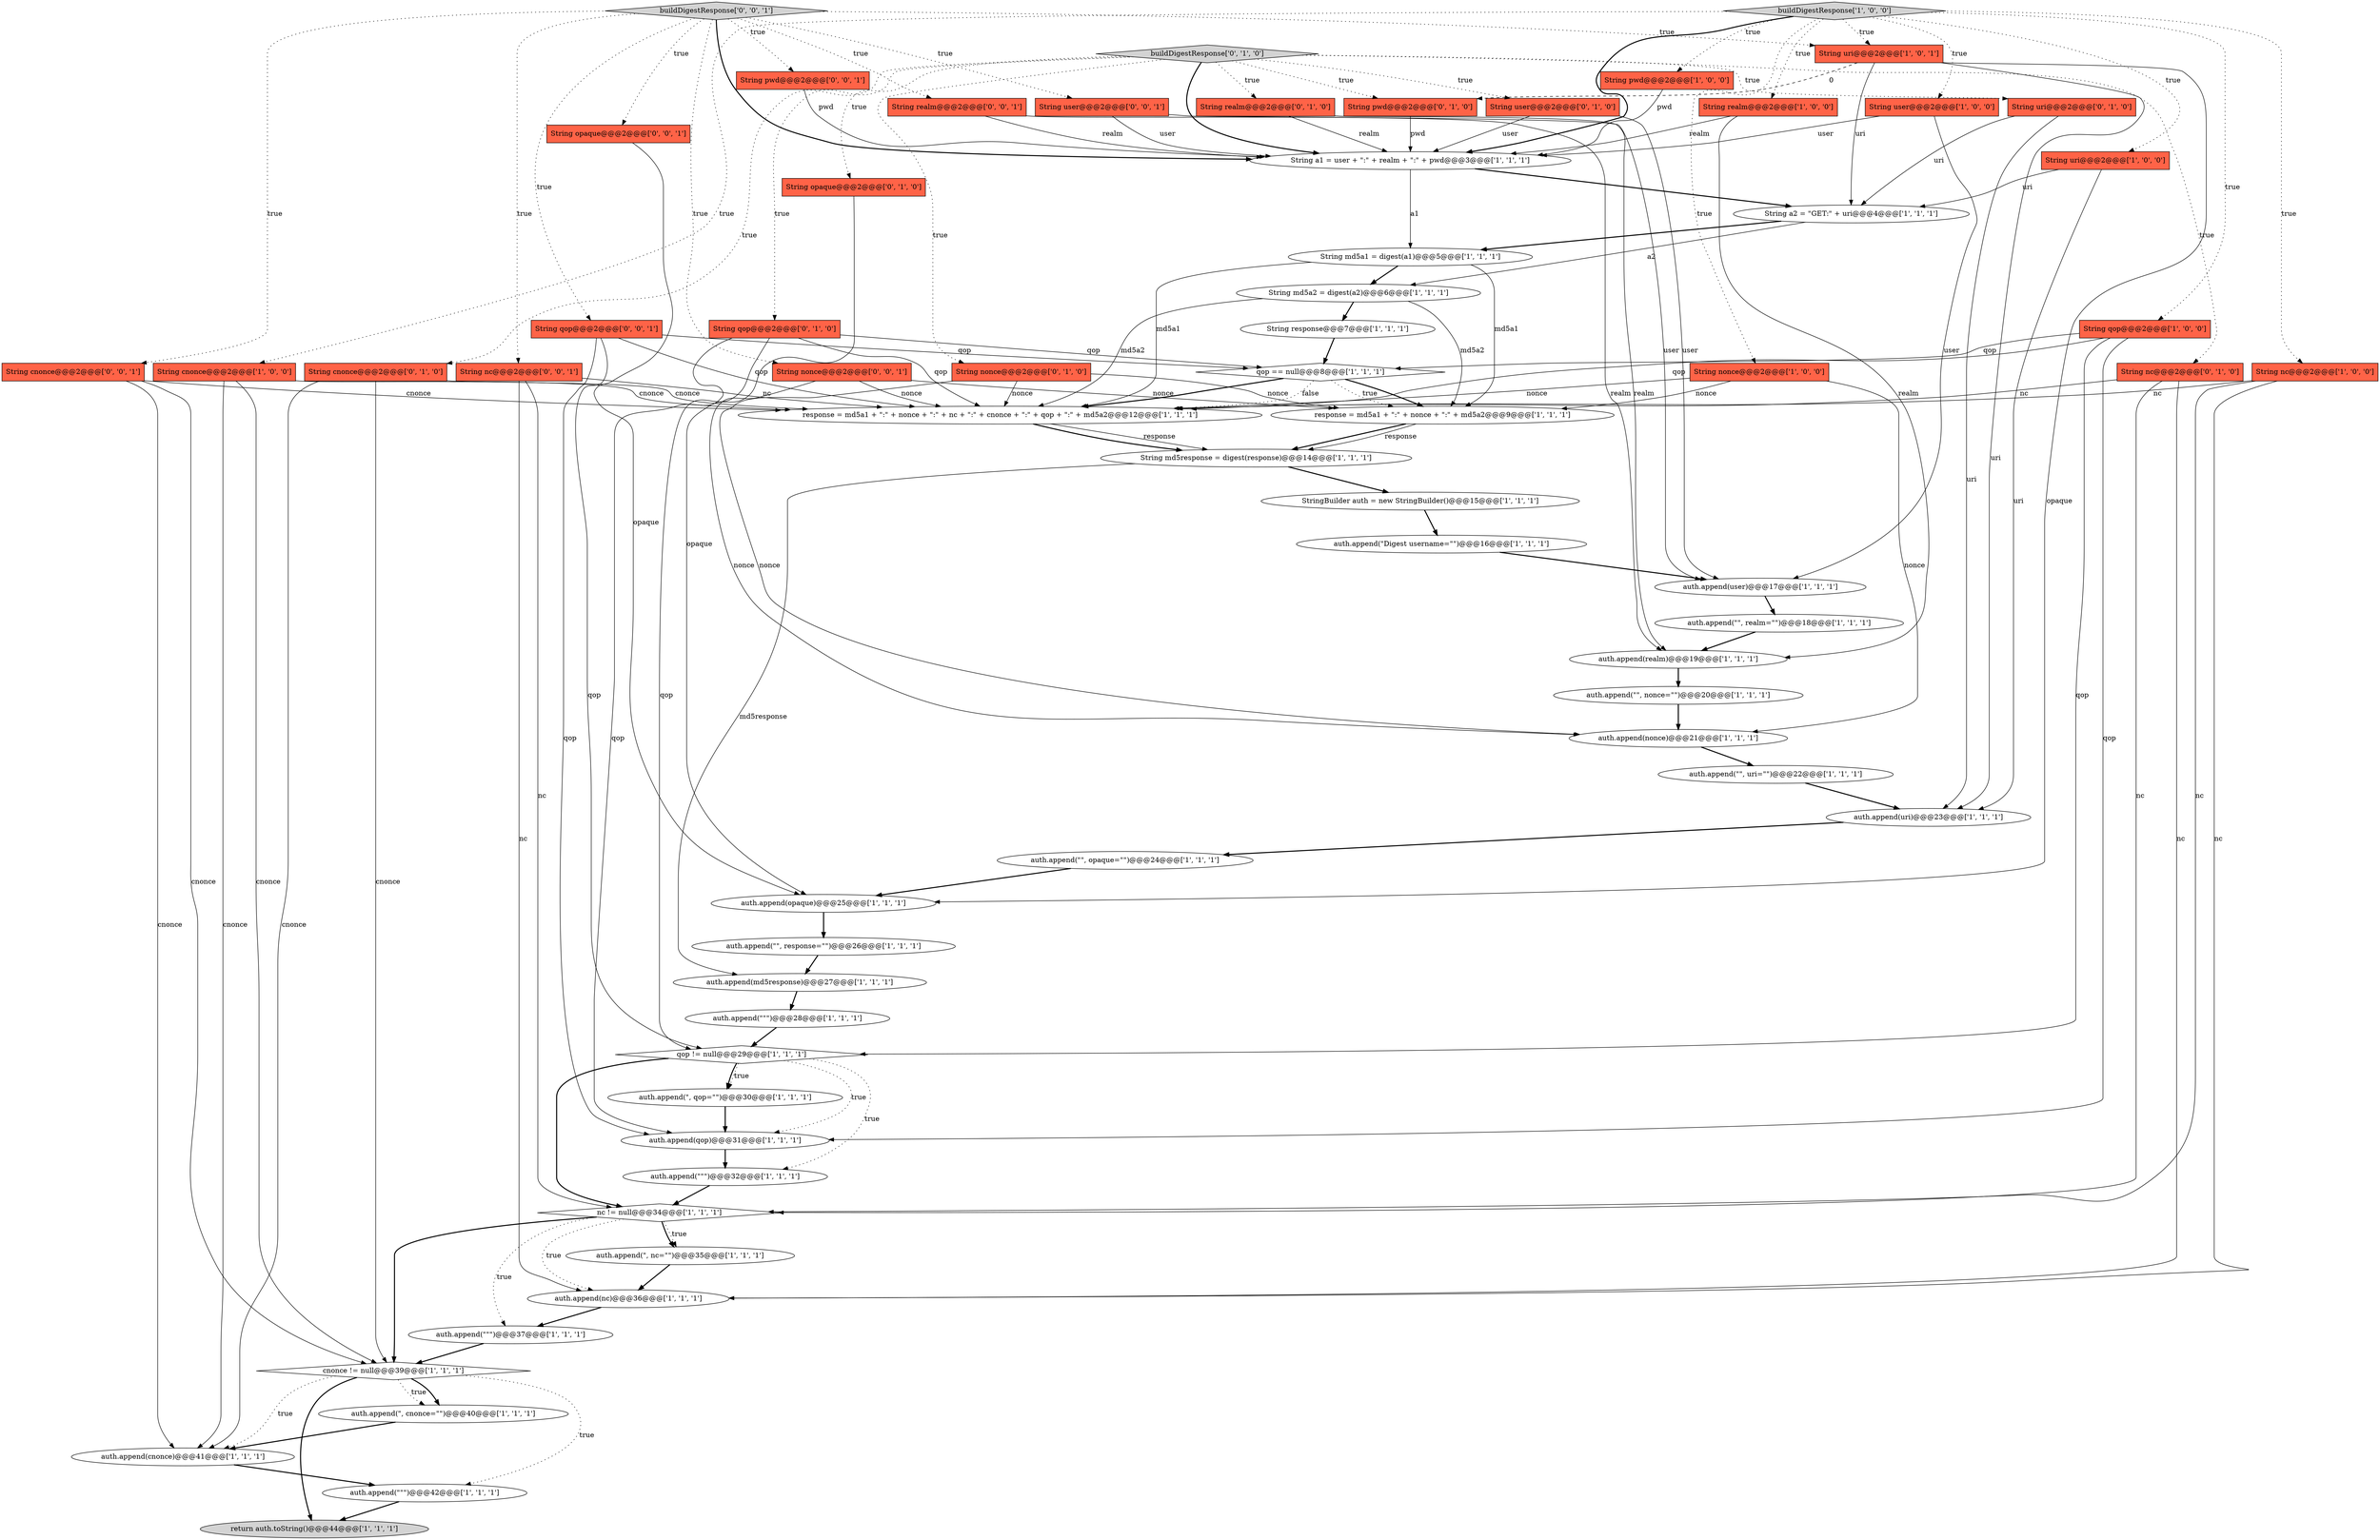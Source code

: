 digraph {
52 [style = filled, label = "String uri@@@2@@@['0', '1', '0']", fillcolor = tomato, shape = box image = "AAA0AAABBB2BBB"];
14 [style = filled, label = "String nc@@@2@@@['1', '0', '0']", fillcolor = tomato, shape = box image = "AAA0AAABBB1BBB"];
30 [style = filled, label = "auth.append(\"\", uri=\"\")@@@22@@@['1', '1', '1']", fillcolor = white, shape = ellipse image = "AAA0AAABBB1BBB"];
5 [style = filled, label = "String nonce@@@2@@@['1', '0', '0']", fillcolor = tomato, shape = box image = "AAA0AAABBB1BBB"];
28 [style = filled, label = "response = md5a1 + \":\" + nonce + \":\" + md5a2@@@9@@@['1', '1', '1']", fillcolor = white, shape = ellipse image = "AAA0AAABBB1BBB"];
12 [style = filled, label = "auth.append(opaque)@@@25@@@['1', '1', '1']", fillcolor = white, shape = ellipse image = "AAA0AAABBB1BBB"];
24 [style = filled, label = "cnonce != null@@@39@@@['1', '1', '1']", fillcolor = white, shape = diamond image = "AAA0AAABBB1BBB"];
35 [style = filled, label = "auth.append(qop)@@@31@@@['1', '1', '1']", fillcolor = white, shape = ellipse image = "AAA0AAABBB1BBB"];
45 [style = filled, label = "auth.append(\", qop=\"\")@@@30@@@['1', '1', '1']", fillcolor = white, shape = ellipse image = "AAA0AAABBB1BBB"];
20 [style = filled, label = "String realm@@@2@@@['1', '0', '0']", fillcolor = tomato, shape = box image = "AAA0AAABBB1BBB"];
39 [style = filled, label = "String a1 = user + \":\" + realm + \":\" + pwd@@@3@@@['1', '1', '1']", fillcolor = white, shape = ellipse image = "AAA0AAABBB1BBB"];
11 [style = filled, label = "auth.append(realm)@@@19@@@['1', '1', '1']", fillcolor = white, shape = ellipse image = "AAA0AAABBB1BBB"];
63 [style = filled, label = "String cnonce@@@2@@@['0', '0', '1']", fillcolor = tomato, shape = box image = "AAA0AAABBB3BBB"];
0 [style = filled, label = "auth.append(nonce)@@@21@@@['1', '1', '1']", fillcolor = white, shape = ellipse image = "AAA0AAABBB1BBB"];
27 [style = filled, label = "String qop@@@2@@@['1', '0', '0']", fillcolor = tomato, shape = box image = "AAA0AAABBB1BBB"];
64 [style = filled, label = "String nonce@@@2@@@['0', '0', '1']", fillcolor = tomato, shape = box image = "AAA0AAABBB3BBB"];
18 [style = filled, label = "String md5response = digest(response)@@@14@@@['1', '1', '1']", fillcolor = white, shape = ellipse image = "AAA0AAABBB1BBB"];
31 [style = filled, label = "auth.append(uri)@@@23@@@['1', '1', '1']", fillcolor = white, shape = ellipse image = "AAA0AAABBB1BBB"];
57 [style = filled, label = "String nc@@@2@@@['0', '0', '1']", fillcolor = tomato, shape = box image = "AAA0AAABBB3BBB"];
37 [style = filled, label = "buildDigestResponse['1', '0', '0']", fillcolor = lightgray, shape = diamond image = "AAA0AAABBB1BBB"];
42 [style = filled, label = "String uri@@@2@@@['1', '0', '1']", fillcolor = tomato, shape = box image = "AAA0AAABBB1BBB"];
25 [style = filled, label = "auth.append(\"\", realm=\"\")@@@18@@@['1', '1', '1']", fillcolor = white, shape = ellipse image = "AAA0AAABBB1BBB"];
58 [style = filled, label = "buildDigestResponse['0', '0', '1']", fillcolor = lightgray, shape = diamond image = "AAA0AAABBB3BBB"];
16 [style = filled, label = "auth.append(user)@@@17@@@['1', '1', '1']", fillcolor = white, shape = ellipse image = "AAA0AAABBB1BBB"];
19 [style = filled, label = "String pwd@@@2@@@['1', '0', '0']", fillcolor = tomato, shape = box image = "AAA0AAABBB1BBB"];
34 [style = filled, label = "nc != null@@@34@@@['1', '1', '1']", fillcolor = white, shape = diamond image = "AAA0AAABBB1BBB"];
44 [style = filled, label = "auth.append(\"\"\")@@@42@@@['1', '1', '1']", fillcolor = white, shape = ellipse image = "AAA0AAABBB1BBB"];
1 [style = filled, label = "response = md5a1 + \":\" + nonce + \":\" + nc + \":\" + cnonce + \":\" + qop + \":\" + md5a2@@@12@@@['1', '1', '1']", fillcolor = white, shape = ellipse image = "AAA0AAABBB1BBB"];
49 [style = filled, label = "String nc@@@2@@@['0', '1', '0']", fillcolor = tomato, shape = box image = "AAA0AAABBB2BBB"];
13 [style = filled, label = "auth.append(\"\", response=\"\")@@@26@@@['1', '1', '1']", fillcolor = white, shape = ellipse image = "AAA0AAABBB1BBB"];
56 [style = filled, label = "String pwd@@@2@@@['0', '0', '1']", fillcolor = tomato, shape = box image = "AAA0AAABBB3BBB"];
33 [style = filled, label = "StringBuilder auth = new StringBuilder()@@@15@@@['1', '1', '1']", fillcolor = white, shape = ellipse image = "AAA0AAABBB1BBB"];
3 [style = filled, label = "auth.append(cnonce)@@@41@@@['1', '1', '1']", fillcolor = white, shape = ellipse image = "AAA0AAABBB1BBB"];
46 [style = filled, label = "String opaque@@@2@@@['0', '1', '0']", fillcolor = tomato, shape = box image = "AAA0AAABBB2BBB"];
6 [style = filled, label = "auth.append(\", cnonce=\"\")@@@40@@@['1', '1', '1']", fillcolor = white, shape = ellipse image = "AAA0AAABBB1BBB"];
21 [style = filled, label = "auth.append(\"\", nonce=\"\")@@@20@@@['1', '1', '1']", fillcolor = white, shape = ellipse image = "AAA0AAABBB1BBB"];
29 [style = filled, label = "String md5a1 = digest(a1)@@@5@@@['1', '1', '1']", fillcolor = white, shape = ellipse image = "AAA0AAABBB1BBB"];
38 [style = filled, label = "auth.append(\"\"\")@@@32@@@['1', '1', '1']", fillcolor = white, shape = ellipse image = "AAA0AAABBB1BBB"];
41 [style = filled, label = "qop == null@@@8@@@['1', '1', '1']", fillcolor = white, shape = diamond image = "AAA0AAABBB1BBB"];
53 [style = filled, label = "String realm@@@2@@@['0', '1', '0']", fillcolor = tomato, shape = box image = "AAA0AAABBB2BBB"];
2 [style = filled, label = "qop != null@@@29@@@['1', '1', '1']", fillcolor = white, shape = diamond image = "AAA0AAABBB1BBB"];
10 [style = filled, label = "String uri@@@2@@@['1', '0', '0']", fillcolor = tomato, shape = box image = "AAA0AAABBB1BBB"];
43 [style = filled, label = "String md5a2 = digest(a2)@@@6@@@['1', '1', '1']", fillcolor = white, shape = ellipse image = "AAA0AAABBB1BBB"];
36 [style = filled, label = "auth.append(\", nc=\"\")@@@35@@@['1', '1', '1']", fillcolor = white, shape = ellipse image = "AAA0AAABBB1BBB"];
60 [style = filled, label = "String opaque@@@2@@@['0', '0', '1']", fillcolor = tomato, shape = box image = "AAA0AAABBB3BBB"];
23 [style = filled, label = "auth.append(\"\"\")@@@37@@@['1', '1', '1']", fillcolor = white, shape = ellipse image = "AAA0AAABBB1BBB"];
61 [style = filled, label = "String user@@@2@@@['0', '0', '1']", fillcolor = tomato, shape = box image = "AAA0AAABBB3BBB"];
9 [style = filled, label = "auth.append(md5response)@@@27@@@['1', '1', '1']", fillcolor = white, shape = ellipse image = "AAA0AAABBB1BBB"];
48 [style = filled, label = "String cnonce@@@2@@@['0', '1', '0']", fillcolor = tomato, shape = box image = "AAA0AAABBB2BBB"];
22 [style = filled, label = "auth.append(\"Digest username=\"\")@@@16@@@['1', '1', '1']", fillcolor = white, shape = ellipse image = "AAA0AAABBB1BBB"];
50 [style = filled, label = "String qop@@@2@@@['0', '1', '0']", fillcolor = tomato, shape = box image = "AAA0AAABBB2BBB"];
17 [style = filled, label = "String response@@@7@@@['1', '1', '1']", fillcolor = white, shape = ellipse image = "AAA0AAABBB1BBB"];
54 [style = filled, label = "buildDigestResponse['0', '1', '0']", fillcolor = lightgray, shape = diamond image = "AAA0AAABBB2BBB"];
4 [style = filled, label = "auth.append(\"\", opaque=\"\")@@@24@@@['1', '1', '1']", fillcolor = white, shape = ellipse image = "AAA0AAABBB1BBB"];
8 [style = filled, label = "auth.append(nc)@@@36@@@['1', '1', '1']", fillcolor = white, shape = ellipse image = "AAA0AAABBB1BBB"];
15 [style = filled, label = "String a2 = \"GET:\" + uri@@@4@@@['1', '1', '1']", fillcolor = white, shape = ellipse image = "AAA0AAABBB1BBB"];
55 [style = filled, label = "String pwd@@@2@@@['0', '1', '0']", fillcolor = tomato, shape = box image = "AAA1AAABBB2BBB"];
51 [style = filled, label = "String user@@@2@@@['0', '1', '0']", fillcolor = tomato, shape = box image = "AAA0AAABBB2BBB"];
7 [style = filled, label = "String cnonce@@@2@@@['1', '0', '0']", fillcolor = tomato, shape = box image = "AAA0AAABBB1BBB"];
59 [style = filled, label = "String qop@@@2@@@['0', '0', '1']", fillcolor = tomato, shape = box image = "AAA0AAABBB3BBB"];
32 [style = filled, label = "String user@@@2@@@['1', '0', '0']", fillcolor = tomato, shape = box image = "AAA0AAABBB1BBB"];
47 [style = filled, label = "String nonce@@@2@@@['0', '1', '0']", fillcolor = tomato, shape = box image = "AAA0AAABBB2BBB"];
26 [style = filled, label = "return auth.toString()@@@44@@@['1', '1', '1']", fillcolor = lightgray, shape = ellipse image = "AAA0AAABBB1BBB"];
40 [style = filled, label = "auth.append(\"\"\")@@@28@@@['1', '1', '1']", fillcolor = white, shape = ellipse image = "AAA0AAABBB1BBB"];
62 [style = filled, label = "String realm@@@2@@@['0', '0', '1']", fillcolor = tomato, shape = box image = "AAA0AAABBB3BBB"];
40->2 [style = bold, label=""];
6->3 [style = bold, label=""];
0->30 [style = bold, label=""];
24->6 [style = dotted, label="true"];
48->24 [style = solid, label="cnonce"];
54->49 [style = dotted, label="true"];
60->12 [style = solid, label="opaque"];
59->41 [style = solid, label="qop"];
19->39 [style = solid, label="pwd"];
51->16 [style = solid, label="user"];
42->31 [style = solid, label="uri"];
47->1 [style = solid, label="nonce"];
18->9 [style = solid, label="md5response"];
42->15 [style = solid, label="uri"];
58->62 [style = dotted, label="true"];
27->41 [style = solid, label="qop"];
58->63 [style = dotted, label="true"];
46->12 [style = solid, label="opaque"];
50->2 [style = solid, label="qop"];
41->28 [style = bold, label=""];
51->39 [style = solid, label="user"];
34->23 [style = dotted, label="true"];
54->52 [style = dotted, label="true"];
14->34 [style = solid, label="nc"];
54->51 [style = dotted, label="true"];
34->24 [style = bold, label=""];
53->39 [style = solid, label="realm"];
41->1 [style = dotted, label="false"];
49->1 [style = solid, label="nc"];
29->43 [style = bold, label=""];
7->1 [style = solid, label="cnonce"];
62->11 [style = solid, label="realm"];
35->38 [style = bold, label=""];
63->3 [style = solid, label="cnonce"];
24->3 [style = dotted, label="true"];
45->35 [style = bold, label=""];
63->24 [style = solid, label="cnonce"];
7->3 [style = solid, label="cnonce"];
9->40 [style = bold, label=""];
59->2 [style = solid, label="qop"];
28->18 [style = bold, label=""];
8->23 [style = bold, label=""];
21->0 [style = bold, label=""];
37->7 [style = dotted, label="true"];
17->41 [style = bold, label=""];
41->28 [style = dotted, label="true"];
2->34 [style = bold, label=""];
37->19 [style = dotted, label="true"];
31->4 [style = bold, label=""];
55->39 [style = solid, label="pwd"];
42->12 [style = solid, label="opaque"];
14->1 [style = solid, label="nc"];
58->60 [style = dotted, label="true"];
37->5 [style = dotted, label="true"];
54->53 [style = dotted, label="true"];
42->55 [style = dashed, label="0"];
14->8 [style = solid, label="nc"];
28->18 [style = solid, label="response"];
58->39 [style = bold, label=""];
59->35 [style = solid, label="qop"];
34->8 [style = dotted, label="true"];
43->28 [style = solid, label="md5a2"];
43->1 [style = solid, label="md5a2"];
34->36 [style = bold, label=""];
64->1 [style = solid, label="nonce"];
61->39 [style = solid, label="user"];
29->1 [style = solid, label="md5a1"];
37->20 [style = dotted, label="true"];
39->29 [style = solid, label="a1"];
37->14 [style = dotted, label="true"];
15->29 [style = bold, label=""];
57->8 [style = solid, label="nc"];
27->2 [style = solid, label="qop"];
58->59 [style = dotted, label="true"];
50->41 [style = solid, label="qop"];
50->1 [style = solid, label="qop"];
49->8 [style = solid, label="nc"];
22->16 [style = bold, label=""];
58->56 [style = dotted, label="true"];
11->21 [style = bold, label=""];
20->11 [style = solid, label="realm"];
18->33 [style = bold, label=""];
34->36 [style = dotted, label="true"];
5->1 [style = solid, label="nonce"];
24->44 [style = dotted, label="true"];
54->48 [style = dotted, label="true"];
1->18 [style = solid, label="response"];
7->24 [style = solid, label="cnonce"];
58->64 [style = dotted, label="true"];
54->39 [style = bold, label=""];
12->13 [style = bold, label=""];
43->17 [style = bold, label=""];
24->26 [style = bold, label=""];
3->44 [style = bold, label=""];
54->50 [style = dotted, label="true"];
10->15 [style = solid, label="uri"];
47->0 [style = solid, label="nonce"];
20->39 [style = solid, label="realm"];
37->32 [style = dotted, label="true"];
62->39 [style = solid, label="realm"];
30->31 [style = bold, label=""];
52->31 [style = solid, label="uri"];
15->43 [style = solid, label="a2"];
38->34 [style = bold, label=""];
2->35 [style = dotted, label="true"];
2->45 [style = bold, label=""];
4->12 [style = bold, label=""];
36->8 [style = bold, label=""];
58->42 [style = dotted, label="true"];
13->9 [style = bold, label=""];
37->42 [style = dotted, label="true"];
37->27 [style = dotted, label="true"];
58->61 [style = dotted, label="true"];
50->35 [style = solid, label="qop"];
37->39 [style = bold, label=""];
33->22 [style = bold, label=""];
32->16 [style = solid, label="user"];
64->28 [style = solid, label="nonce"];
37->10 [style = dotted, label="true"];
29->28 [style = solid, label="md5a1"];
39->15 [style = bold, label=""];
61->16 [style = solid, label="user"];
56->39 [style = solid, label="pwd"];
54->46 [style = dotted, label="true"];
48->3 [style = solid, label="cnonce"];
58->57 [style = dotted, label="true"];
49->34 [style = solid, label="nc"];
53->11 [style = solid, label="realm"];
2->45 [style = dotted, label="true"];
1->18 [style = bold, label=""];
16->25 [style = bold, label=""];
52->15 [style = solid, label="uri"];
41->1 [style = bold, label=""];
57->34 [style = solid, label="nc"];
32->39 [style = solid, label="user"];
23->24 [style = bold, label=""];
54->47 [style = dotted, label="true"];
47->28 [style = solid, label="nonce"];
44->26 [style = bold, label=""];
10->31 [style = solid, label="uri"];
27->35 [style = solid, label="qop"];
5->28 [style = solid, label="nonce"];
63->1 [style = solid, label="cnonce"];
59->1 [style = solid, label="qop"];
25->11 [style = bold, label=""];
48->1 [style = solid, label="cnonce"];
57->1 [style = solid, label="nc"];
5->0 [style = solid, label="nonce"];
54->55 [style = dotted, label="true"];
2->38 [style = dotted, label="true"];
27->1 [style = solid, label="qop"];
64->0 [style = solid, label="nonce"];
24->6 [style = bold, label=""];
}
